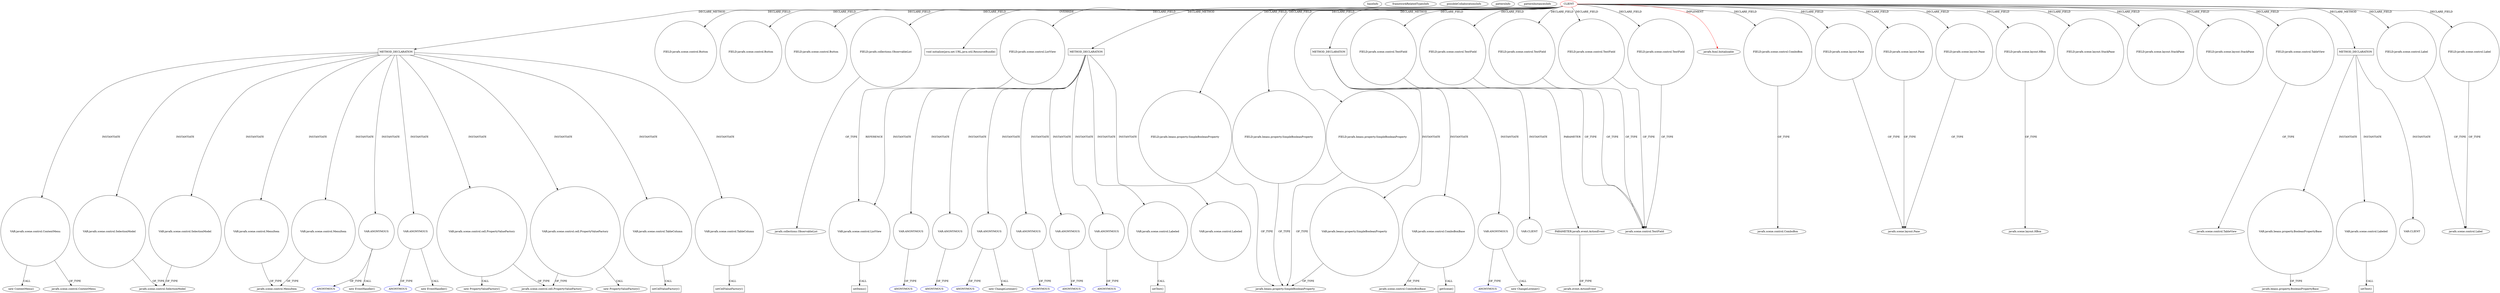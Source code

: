 digraph {
baseInfo[graphId=2698,category="pattern",isAnonymous=false,possibleRelation=false]
frameworkRelatedTypesInfo[0="javafx.fxml.Initializable"]
possibleCollaborationsInfo[]
patternInfo[frequency=2.0,patternRootClient=0]
patternInstancesInfo[0="hock323-eventManager~/hock323-eventManager/EventManager-master/src/eventManager/controller/pokerTournament/TournamentController.java~TournamentController~3009",1="hock323-eventManager~/hock323-eventManager/EventManager-master/src/eventManager/controller/pokerTournament/PrizesController.java~PrizesController~2951"]
934[label="new ContextMenu()",vertexType="CONSTRUCTOR_CALL",isFrameworkType=false]
935[label="VAR:javafx.scene.control.ContextMenu",vertexType="VARIABLE_EXPRESION",isFrameworkType=false,shape=circle]
897[label="METHOD_DECLARATION",vertexType="CLIENT_METHOD_DECLARATION",isFrameworkType=false,shape=box]
0[label="CLIENT",vertexType="ROOT_CLIENT_CLASS_DECLARATION",isFrameworkType=false,color=red]
8[label="FIELD:javafx.scene.control.Button",vertexType="FIELD_DECLARATION",isFrameworkType=false,shape=circle]
142[label="FIELD:javafx.scene.control.Button",vertexType="FIELD_DECLARATION",isFrameworkType=false,shape=circle]
4[label="FIELD:javafx.scene.control.Button",vertexType="FIELD_DECLARATION",isFrameworkType=false,shape=circle]
146[label="FIELD:javafx.collections.ObservableList",vertexType="FIELD_DECLARATION",isFrameworkType=false,shape=circle]
147[label="javafx.collections.ObservableList",vertexType="FRAMEWORK_INTERFACE_TYPE",isFrameworkType=false]
924[label="VAR:javafx.scene.control.SelectionModel",vertexType="VARIABLE_EXPRESION",isFrameworkType=false,shape=circle]
269[label="javafx.scene.control.SelectionModel",vertexType="FRAMEWORK_CLASS_TYPE",isFrameworkType=false]
929[label="VAR:javafx.scene.control.SelectionModel",vertexType="VARIABLE_EXPRESION",isFrameworkType=false,shape=circle]
152[label="void initialize(java.net.URL,java.util.ResourceBundle)",vertexType="OVERRIDING_METHOD_DECLARATION",isFrameworkType=false,shape=box]
2[label="FIELD:javafx.scene.control.ListView",vertexType="FIELD_DECLARATION",isFrameworkType=false,shape=circle]
942[label="VAR:javafx.scene.control.MenuItem",vertexType="VARIABLE_EXPRESION",isFrameworkType=false,shape=circle]
938[label="VAR:javafx.scene.control.MenuItem",vertexType="VARIABLE_EXPRESION",isFrameworkType=false,shape=circle]
38[label="FIELD:javafx.beans.property.SimpleBooleanProperty",vertexType="FIELD_DECLARATION",isFrameworkType=false,shape=circle]
46[label="FIELD:javafx.beans.property.SimpleBooleanProperty",vertexType="FIELD_DECLARATION",isFrameworkType=false,shape=circle]
36[label="FIELD:javafx.beans.property.SimpleBooleanProperty",vertexType="FIELD_DECLARATION",isFrameworkType=false,shape=circle]
12[label="FIELD:javafx.scene.control.TextField",vertexType="FIELD_DECLARATION",isFrameworkType=false,shape=circle]
83[label="FIELD:javafx.scene.control.TextField",vertexType="FIELD_DECLARATION",isFrameworkType=false,shape=circle]
130[label="FIELD:javafx.scene.control.TextField",vertexType="FIELD_DECLARATION",isFrameworkType=false,shape=circle]
6[label="FIELD:javafx.scene.control.TextField",vertexType="FIELD_DECLARATION",isFrameworkType=false,shape=circle]
67[label="FIELD:javafx.scene.control.TextField",vertexType="FIELD_DECLARATION",isFrameworkType=false,shape=circle]
946[label="VAR:ANONYMOUS",vertexType="VARIABLE_EXPRESION",isFrameworkType=false,shape=circle]
918[label="VAR:ANONYMOUS",vertexType="VARIABLE_EXPRESION",isFrameworkType=false,shape=circle]
1[label="javafx.fxml.Initializable",vertexType="FRAMEWORK_INTERFACE_TYPE",isFrameworkType=false]
110[label="FIELD:javafx.scene.control.ComboBox",vertexType="FIELD_DECLARATION",isFrameworkType=false,shape=circle]
111[label="javafx.scene.control.ComboBox",vertexType="FRAMEWORK_CLASS_TYPE",isFrameworkType=false]
40[label="FIELD:javafx.scene.layout.Pane",vertexType="FIELD_DECLARATION",isFrameworkType=false,shape=circle]
41[label="javafx.scene.layout.Pane",vertexType="FRAMEWORK_CLASS_TYPE",isFrameworkType=false]
120[label="FIELD:javafx.scene.layout.Pane",vertexType="FIELD_DECLARATION",isFrameworkType=false,shape=circle]
126[label="FIELD:javafx.scene.layout.Pane",vertexType="FIELD_DECLARATION",isFrameworkType=false,shape=circle]
104[label="FIELD:javafx.scene.layout.HBox",vertexType="FIELD_DECLARATION",isFrameworkType=false,shape=circle]
17[label="javafx.scene.layout.HBox",vertexType="FRAMEWORK_CLASS_TYPE",isFrameworkType=false]
7[label="javafx.scene.control.TextField",vertexType="FRAMEWORK_CLASS_TYPE",isFrameworkType=false]
87[label="FIELD:javafx.scene.layout.StackPane",vertexType="FIELD_DECLARATION",isFrameworkType=false,shape=circle]
136[label="FIELD:javafx.scene.layout.StackPane",vertexType="FIELD_DECLARATION",isFrameworkType=false,shape=circle]
42[label="FIELD:javafx.scene.layout.StackPane",vertexType="FIELD_DECLARATION",isFrameworkType=false,shape=circle]
150[label="FIELD:javafx.scene.control.TableView",vertexType="FIELD_DECLARATION",isFrameworkType=false,shape=circle]
865[label="METHOD_DECLARATION",vertexType="CLIENT_METHOD_DECLARATION",isFrameworkType=false,shape=box]
868[label="VAR:javafx.scene.control.ComboBoxBase",vertexType="VARIABLE_EXPRESION",isFrameworkType=false,shape=circle]
888[label="VAR:ANONYMOUS",vertexType="VARIABLE_EXPRESION",isFrameworkType=false,shape=circle]
870[label="javafx.scene.control.ComboBoxBase",vertexType="FRAMEWORK_CLASS_TYPE",isFrameworkType=false]
874[label="VAR:javafx.beans.property.SimpleBooleanProperty",vertexType="VARIABLE_EXPRESION",isFrameworkType=false,shape=circle]
594[label="METHOD_DECLARATION",vertexType="CLIENT_METHOD_DECLARATION",isFrameworkType=false,shape=box]
625[label="VAR:javafx.beans.property.BooleanPropertyBase",vertexType="VARIABLE_EXPRESION",isFrameworkType=false,shape=circle]
911[label="VAR:javafx.scene.control.cell.PropertyValueFactory",vertexType="VARIABLE_EXPRESION",isFrameworkType=false,shape=circle]
910[label="new PropertyValueFactory()",vertexType="CONSTRUCTOR_CALL",isFrameworkType=false]
905[label="VAR:javafx.scene.control.cell.PropertyValueFactory",vertexType="VARIABLE_EXPRESION",isFrameworkType=false,shape=circle]
904[label="new PropertyValueFactory()",vertexType="CONSTRUCTOR_CALL",isFrameworkType=false]
617[label="VAR:javafx.scene.control.Labeled",vertexType="VARIABLE_EXPRESION",isFrameworkType=false,shape=circle]
618[label="setText()",vertexType="INSIDE_CALL",isFrameworkType=false,shape=box]
901[label="VAR:javafx.scene.control.TableColumn",vertexType="VARIABLE_EXPRESION",isFrameworkType=false,shape=circle]
907[label="VAR:javafx.scene.control.TableColumn",vertexType="VARIABLE_EXPRESION",isFrameworkType=false,shape=circle]
439[label="METHOD_DECLARATION",vertexType="CLIENT_METHOD_DECLARATION",isFrameworkType=false,shape=box]
518[label="VAR:ANONYMOUS",vertexType="VARIABLE_EXPRESION",isFrameworkType=false,shape=circle]
560[label="VAR:ANONYMOUS",vertexType="VARIABLE_EXPRESION",isFrameworkType=false,shape=circle]
540[label="VAR:ANONYMOUS",vertexType="VARIABLE_EXPRESION",isFrameworkType=false,shape=circle]
550[label="VAR:ANONYMOUS",vertexType="VARIABLE_EXPRESION",isFrameworkType=false,shape=circle]
503[label="VAR:ANONYMOUS",vertexType="VARIABLE_EXPRESION",isFrameworkType=false,shape=circle]
530[label="VAR:ANONYMOUS",vertexType="VARIABLE_EXPRESION",isFrameworkType=false,shape=circle]
446[label="VAR:javafx.scene.control.Labeled",vertexType="VARIABLE_EXPRESION",isFrameworkType=false,shape=circle]
447[label="setText()",vertexType="INSIDE_CALL",isFrameworkType=false,shape=box]
458[label="VAR:javafx.scene.control.Labeled",vertexType="VARIABLE_EXPRESION",isFrameworkType=false,shape=circle]
936[label="javafx.scene.control.ContextMenu",vertexType="FRAMEWORK_CLASS_TYPE",isFrameworkType=false]
884[label="getScene()",vertexType="INSIDE_CALL",isFrameworkType=false,shape=box]
906[label="javafx.scene.control.cell.PropertyValueFactory",vertexType="FRAMEWORK_CLASS_TYPE",isFrameworkType=false]
182[label="javafx.beans.property.BooleanPropertyBase",vertexType="FRAMEWORK_CLASS_TYPE",isFrameworkType=false]
31[label="javafx.beans.property.SimpleBooleanProperty",vertexType="FRAMEWORK_CLASS_TYPE",isFrameworkType=false]
889[label="ANONYMOUS",vertexType="REFERENCE_ANONYMOUS_DECLARATION",isFrameworkType=false,color=blue]
541[label="ANONYMOUS",vertexType="REFERENCE_ANONYMOUS_DECLARATION",isFrameworkType=false,color=blue]
561[label="ANONYMOUS",vertexType="REFERENCE_ANONYMOUS_DECLARATION",isFrameworkType=false,color=blue]
519[label="ANONYMOUS",vertexType="REFERENCE_ANONYMOUS_DECLARATION",isFrameworkType=false,color=blue]
531[label="ANONYMOUS",vertexType="REFERENCE_ANONYMOUS_DECLARATION",isFrameworkType=false,color=blue]
551[label="ANONYMOUS",vertexType="REFERENCE_ANONYMOUS_DECLARATION",isFrameworkType=false,color=blue]
947[label="ANONYMOUS",vertexType="REFERENCE_ANONYMOUS_DECLARATION",isFrameworkType=false,color=blue]
504[label="ANONYMOUS",vertexType="REFERENCE_ANONYMOUS_DECLARATION",isFrameworkType=false,color=blue]
919[label="ANONYMOUS",vertexType="REFERENCE_ANONYMOUS_DECLARATION",isFrameworkType=false,color=blue]
917[label="new EventHandler()",vertexType="CONSTRUCTOR_CALL",isFrameworkType=false]
945[label="new EventHandler()",vertexType="CONSTRUCTOR_CALL",isFrameworkType=false]
151[label="javafx.scene.control.TableView",vertexType="FRAMEWORK_CLASS_TYPE",isFrameworkType=false]
461[label="VAR:javafx.scene.control.ListView",vertexType="VARIABLE_EXPRESION",isFrameworkType=false,shape=circle]
462[label="setItems()",vertexType="INSIDE_CALL",isFrameworkType=false,shape=box]
606[label="VAR:CLIENT",vertexType="VARIABLE_EXPRESION",isFrameworkType=false,shape=circle]
877[label="VAR:CLIENT",vertexType="VARIABLE_EXPRESION",isFrameworkType=false,shape=circle]
866[label="PARAMETER:javafx.event.ActionEvent",vertexType="PARAMETER_DECLARATION",isFrameworkType=false]
596[label="javafx.event.ActionEvent",vertexType="FRAMEWORK_CLASS_TYPE",isFrameworkType=false]
887[label="new ChangeListener()",vertexType="CONSTRUCTOR_CALL",isFrameworkType=false]
539[label="new ChangeListener()",vertexType="CONSTRUCTOR_CALL",isFrameworkType=false]
103[label="javafx.scene.control.MenuItem",vertexType="FRAMEWORK_CLASS_TYPE",isFrameworkType=false]
908[label="setCellValueFactory()",vertexType="INSIDE_CALL",isFrameworkType=false,shape=box]
902[label="setCellValueFactory()",vertexType="INSIDE_CALL",isFrameworkType=false,shape=box]
108[label="FIELD:javafx.scene.control.Label",vertexType="FIELD_DECLARATION",isFrameworkType=false,shape=circle]
27[label="javafx.scene.control.Label",vertexType="FRAMEWORK_CLASS_TYPE",isFrameworkType=false]
92[label="FIELD:javafx.scene.control.Label",vertexType="FIELD_DECLARATION",isFrameworkType=false,shape=circle]
0->46[label="DECLARE_FIELD"]
865->877[label="INSTANTIATE"]
439->550[label="INSTANTIATE"]
46->31[label="OF_TYPE"]
0->8[label="DECLARE_FIELD"]
439->446[label="INSTANTIATE"]
439->503[label="INSTANTIATE"]
67->7[label="OF_TYPE"]
865->874[label="INSTANTIATE"]
911->906[label="OF_TYPE"]
865->868[label="INSTANTIATE"]
617->618[label="CALL"]
938->103[label="OF_TYPE"]
901->902[label="CALL"]
0->4[label="DECLARE_FIELD"]
0->130[label="DECLARE_FIELD"]
0->42[label="DECLARE_FIELD"]
911->910[label="CALL"]
594->625[label="INSTANTIATE"]
897->946[label="INSTANTIATE"]
130->7[label="OF_TYPE"]
897->935[label="INSTANTIATE"]
0->83[label="DECLARE_FIELD"]
897->905[label="INSTANTIATE"]
104->17[label="OF_TYPE"]
110->111[label="OF_TYPE"]
92->27[label="OF_TYPE"]
0->439[label="DECLARE_METHOD"]
83->7[label="OF_TYPE"]
146->147[label="OF_TYPE"]
6->7[label="OF_TYPE"]
865->866[label="PARAMETER"]
0->110[label="DECLARE_FIELD"]
0->2[label="DECLARE_FIELD"]
888->887[label="CALL"]
439->540[label="INSTANTIATE"]
0->104[label="DECLARE_FIELD"]
560->561[label="OF_TYPE"]
935->936[label="OF_TYPE"]
0->92[label="DECLARE_FIELD"]
446->447[label="CALL"]
0->150[label="DECLARE_FIELD"]
439->560[label="INSTANTIATE"]
439->458[label="INSTANTIATE"]
0->67[label="DECLARE_FIELD"]
0->6[label="DECLARE_FIELD"]
12->7[label="OF_TYPE"]
905->904[label="CALL"]
530->531[label="OF_TYPE"]
866->596[label="OF_TYPE"]
38->31[label="OF_TYPE"]
897->911[label="INSTANTIATE"]
594->617[label="INSTANTIATE"]
594->606[label="INSTANTIATE"]
929->269[label="OF_TYPE"]
907->908[label="CALL"]
0->12[label="DECLARE_FIELD"]
897->918[label="INSTANTIATE"]
888->889[label="OF_TYPE"]
897->924[label="INSTANTIATE"]
942->103[label="OF_TYPE"]
897->901[label="INSTANTIATE"]
935->934[label="CALL"]
918->917[label="CALL"]
868->884[label="CALL"]
897->938[label="INSTANTIATE"]
0->36[label="DECLARE_FIELD"]
946->945[label="CALL"]
897->942[label="INSTANTIATE"]
461->462[label="CALL"]
540->541[label="OF_TYPE"]
946->947[label="OF_TYPE"]
897->929[label="INSTANTIATE"]
550->551[label="OF_TYPE"]
36->31[label="OF_TYPE"]
126->41[label="OF_TYPE"]
0->136[label="DECLARE_FIELD"]
40->41[label="OF_TYPE"]
0->1[label="IMPLEMENT",color=red]
0->126[label="DECLARE_FIELD"]
924->269[label="OF_TYPE"]
905->906[label="OF_TYPE"]
0->38[label="DECLARE_FIELD"]
0->120[label="DECLARE_FIELD"]
0->865[label="DECLARE_METHOD"]
0->152[label="OVERRIDE"]
0->146[label="DECLARE_FIELD"]
0->142[label="DECLARE_FIELD"]
868->870[label="OF_TYPE"]
0->897[label="DECLARE_METHOD"]
120->41[label="OF_TYPE"]
540->539[label="CALL"]
150->151[label="OF_TYPE"]
503->504[label="OF_TYPE"]
108->27[label="OF_TYPE"]
918->919[label="OF_TYPE"]
518->519[label="OF_TYPE"]
874->31[label="OF_TYPE"]
897->907[label="INSTANTIATE"]
0->40[label="DECLARE_FIELD"]
625->182[label="OF_TYPE"]
0->108[label="DECLARE_FIELD"]
865->888[label="INSTANTIATE"]
439->461[label="INSTANTIATE"]
2->461[label="REFERENCE"]
0->87[label="DECLARE_FIELD"]
439->518[label="INSTANTIATE"]
439->530[label="INSTANTIATE"]
0->594[label="DECLARE_METHOD"]
}
